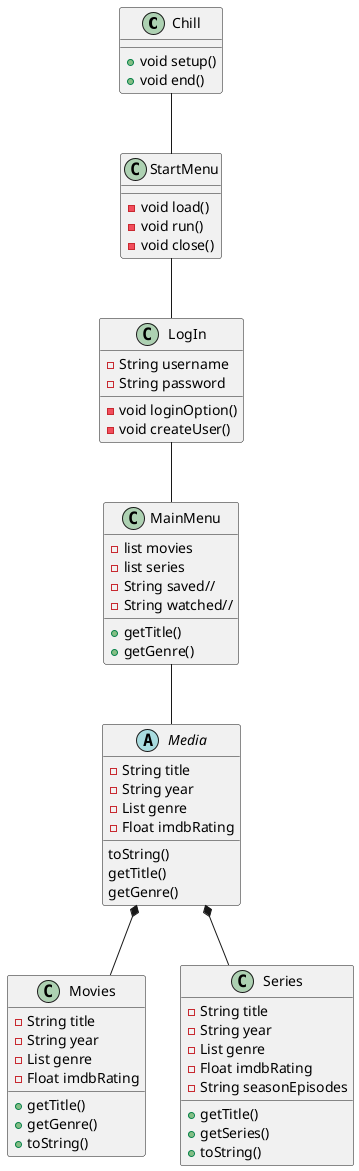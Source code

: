 @startuml
'https://plantuml.com/class-diagram

Class Chill{

+void setup()
+void end()
}

Class StartMenu{
-void load()
-void run()
-void close()
}


Class LogIn{
-String username
-String password
-void loginOption()
-void createUser()

}

Class MainMenu{
-list movies
-list series
+getTitle()
+getGenre()
-String saved//
-String watched//


}


Abstract Media{
-String title
-String year
-List genre
-Float imdbRating

toString()
getTitle()
getGenre()
}

Class Movies{
-String title
-String year
-List genre
-Float imdbRating
+getTitle()
+getGenre()
+toString()
}

Class Series{
-String title
-String year
-List genre
-Float imdbRating
-String seasonEpisodes
+getTitle()
+getSeries()
+toString()

}

Chill -- StartMenu
StartMenu-- LogIn

LogIn -- MainMenu

MainMenu-- Media
Media*-- Movies
Media*-- Series

@enduml